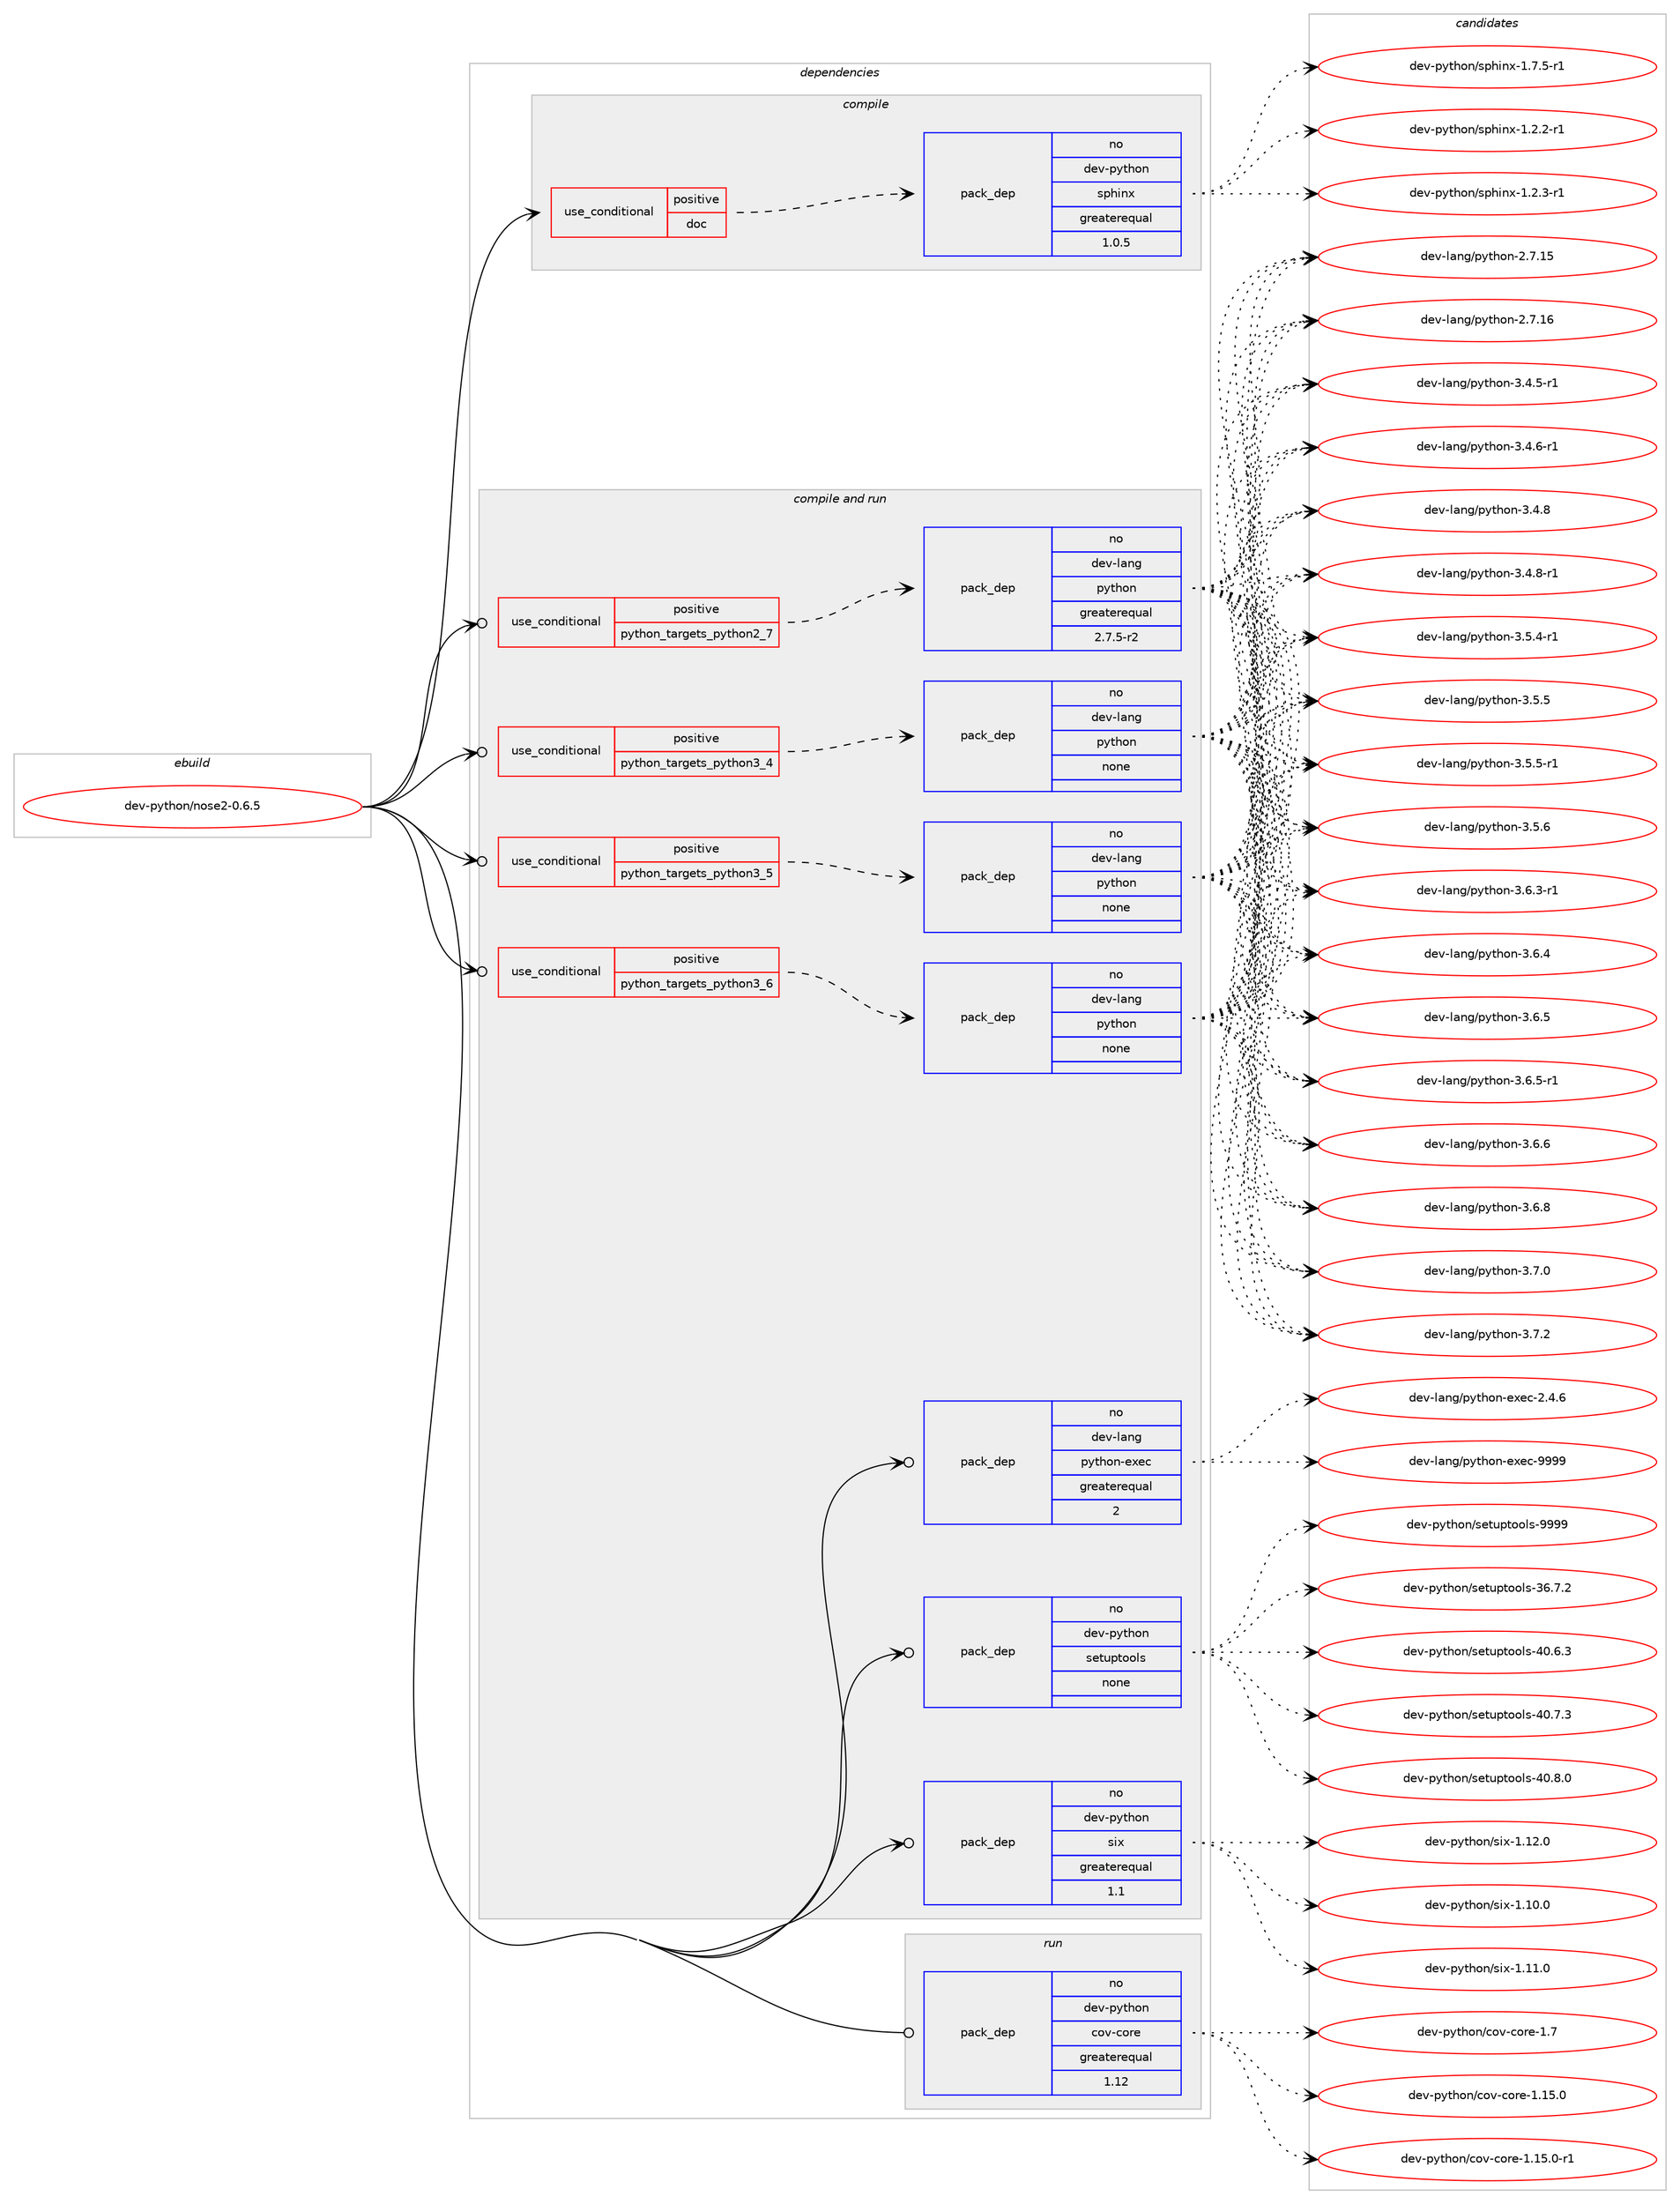 digraph prolog {

# *************
# Graph options
# *************

newrank=true;
concentrate=true;
compound=true;
graph [rankdir=LR,fontname=Helvetica,fontsize=10,ranksep=1.5];#, ranksep=2.5, nodesep=0.2];
edge  [arrowhead=vee];
node  [fontname=Helvetica,fontsize=10];

# **********
# The ebuild
# **********

subgraph cluster_leftcol {
color=gray;
rank=same;
label=<<i>ebuild</i>>;
id [label="dev-python/nose2-0.6.5", color=red, width=4, href="../dev-python/nose2-0.6.5.svg"];
}

# ****************
# The dependencies
# ****************

subgraph cluster_midcol {
color=gray;
label=<<i>dependencies</i>>;
subgraph cluster_compile {
fillcolor="#eeeeee";
style=filled;
label=<<i>compile</i>>;
subgraph cond378222 {
dependency1421028 [label=<<TABLE BORDER="0" CELLBORDER="1" CELLSPACING="0" CELLPADDING="4"><TR><TD ROWSPAN="3" CELLPADDING="10">use_conditional</TD></TR><TR><TD>positive</TD></TR><TR><TD>doc</TD></TR></TABLE>>, shape=none, color=red];
subgraph pack1019529 {
dependency1421029 [label=<<TABLE BORDER="0" CELLBORDER="1" CELLSPACING="0" CELLPADDING="4" WIDTH="220"><TR><TD ROWSPAN="6" CELLPADDING="30">pack_dep</TD></TR><TR><TD WIDTH="110">no</TD></TR><TR><TD>dev-python</TD></TR><TR><TD>sphinx</TD></TR><TR><TD>greaterequal</TD></TR><TR><TD>1.0.5</TD></TR></TABLE>>, shape=none, color=blue];
}
dependency1421028:e -> dependency1421029:w [weight=20,style="dashed",arrowhead="vee"];
}
id:e -> dependency1421028:w [weight=20,style="solid",arrowhead="vee"];
}
subgraph cluster_compileandrun {
fillcolor="#eeeeee";
style=filled;
label=<<i>compile and run</i>>;
subgraph cond378223 {
dependency1421030 [label=<<TABLE BORDER="0" CELLBORDER="1" CELLSPACING="0" CELLPADDING="4"><TR><TD ROWSPAN="3" CELLPADDING="10">use_conditional</TD></TR><TR><TD>positive</TD></TR><TR><TD>python_targets_python2_7</TD></TR></TABLE>>, shape=none, color=red];
subgraph pack1019530 {
dependency1421031 [label=<<TABLE BORDER="0" CELLBORDER="1" CELLSPACING="0" CELLPADDING="4" WIDTH="220"><TR><TD ROWSPAN="6" CELLPADDING="30">pack_dep</TD></TR><TR><TD WIDTH="110">no</TD></TR><TR><TD>dev-lang</TD></TR><TR><TD>python</TD></TR><TR><TD>greaterequal</TD></TR><TR><TD>2.7.5-r2</TD></TR></TABLE>>, shape=none, color=blue];
}
dependency1421030:e -> dependency1421031:w [weight=20,style="dashed",arrowhead="vee"];
}
id:e -> dependency1421030:w [weight=20,style="solid",arrowhead="odotvee"];
subgraph cond378224 {
dependency1421032 [label=<<TABLE BORDER="0" CELLBORDER="1" CELLSPACING="0" CELLPADDING="4"><TR><TD ROWSPAN="3" CELLPADDING="10">use_conditional</TD></TR><TR><TD>positive</TD></TR><TR><TD>python_targets_python3_4</TD></TR></TABLE>>, shape=none, color=red];
subgraph pack1019531 {
dependency1421033 [label=<<TABLE BORDER="0" CELLBORDER="1" CELLSPACING="0" CELLPADDING="4" WIDTH="220"><TR><TD ROWSPAN="6" CELLPADDING="30">pack_dep</TD></TR><TR><TD WIDTH="110">no</TD></TR><TR><TD>dev-lang</TD></TR><TR><TD>python</TD></TR><TR><TD>none</TD></TR><TR><TD></TD></TR></TABLE>>, shape=none, color=blue];
}
dependency1421032:e -> dependency1421033:w [weight=20,style="dashed",arrowhead="vee"];
}
id:e -> dependency1421032:w [weight=20,style="solid",arrowhead="odotvee"];
subgraph cond378225 {
dependency1421034 [label=<<TABLE BORDER="0" CELLBORDER="1" CELLSPACING="0" CELLPADDING="4"><TR><TD ROWSPAN="3" CELLPADDING="10">use_conditional</TD></TR><TR><TD>positive</TD></TR><TR><TD>python_targets_python3_5</TD></TR></TABLE>>, shape=none, color=red];
subgraph pack1019532 {
dependency1421035 [label=<<TABLE BORDER="0" CELLBORDER="1" CELLSPACING="0" CELLPADDING="4" WIDTH="220"><TR><TD ROWSPAN="6" CELLPADDING="30">pack_dep</TD></TR><TR><TD WIDTH="110">no</TD></TR><TR><TD>dev-lang</TD></TR><TR><TD>python</TD></TR><TR><TD>none</TD></TR><TR><TD></TD></TR></TABLE>>, shape=none, color=blue];
}
dependency1421034:e -> dependency1421035:w [weight=20,style="dashed",arrowhead="vee"];
}
id:e -> dependency1421034:w [weight=20,style="solid",arrowhead="odotvee"];
subgraph cond378226 {
dependency1421036 [label=<<TABLE BORDER="0" CELLBORDER="1" CELLSPACING="0" CELLPADDING="4"><TR><TD ROWSPAN="3" CELLPADDING="10">use_conditional</TD></TR><TR><TD>positive</TD></TR><TR><TD>python_targets_python3_6</TD></TR></TABLE>>, shape=none, color=red];
subgraph pack1019533 {
dependency1421037 [label=<<TABLE BORDER="0" CELLBORDER="1" CELLSPACING="0" CELLPADDING="4" WIDTH="220"><TR><TD ROWSPAN="6" CELLPADDING="30">pack_dep</TD></TR><TR><TD WIDTH="110">no</TD></TR><TR><TD>dev-lang</TD></TR><TR><TD>python</TD></TR><TR><TD>none</TD></TR><TR><TD></TD></TR></TABLE>>, shape=none, color=blue];
}
dependency1421036:e -> dependency1421037:w [weight=20,style="dashed",arrowhead="vee"];
}
id:e -> dependency1421036:w [weight=20,style="solid",arrowhead="odotvee"];
subgraph pack1019534 {
dependency1421038 [label=<<TABLE BORDER="0" CELLBORDER="1" CELLSPACING="0" CELLPADDING="4" WIDTH="220"><TR><TD ROWSPAN="6" CELLPADDING="30">pack_dep</TD></TR><TR><TD WIDTH="110">no</TD></TR><TR><TD>dev-lang</TD></TR><TR><TD>python-exec</TD></TR><TR><TD>greaterequal</TD></TR><TR><TD>2</TD></TR></TABLE>>, shape=none, color=blue];
}
id:e -> dependency1421038:w [weight=20,style="solid",arrowhead="odotvee"];
subgraph pack1019535 {
dependency1421039 [label=<<TABLE BORDER="0" CELLBORDER="1" CELLSPACING="0" CELLPADDING="4" WIDTH="220"><TR><TD ROWSPAN="6" CELLPADDING="30">pack_dep</TD></TR><TR><TD WIDTH="110">no</TD></TR><TR><TD>dev-python</TD></TR><TR><TD>setuptools</TD></TR><TR><TD>none</TD></TR><TR><TD></TD></TR></TABLE>>, shape=none, color=blue];
}
id:e -> dependency1421039:w [weight=20,style="solid",arrowhead="odotvee"];
subgraph pack1019536 {
dependency1421040 [label=<<TABLE BORDER="0" CELLBORDER="1" CELLSPACING="0" CELLPADDING="4" WIDTH="220"><TR><TD ROWSPAN="6" CELLPADDING="30">pack_dep</TD></TR><TR><TD WIDTH="110">no</TD></TR><TR><TD>dev-python</TD></TR><TR><TD>six</TD></TR><TR><TD>greaterequal</TD></TR><TR><TD>1.1</TD></TR></TABLE>>, shape=none, color=blue];
}
id:e -> dependency1421040:w [weight=20,style="solid",arrowhead="odotvee"];
}
subgraph cluster_run {
fillcolor="#eeeeee";
style=filled;
label=<<i>run</i>>;
subgraph pack1019537 {
dependency1421041 [label=<<TABLE BORDER="0" CELLBORDER="1" CELLSPACING="0" CELLPADDING="4" WIDTH="220"><TR><TD ROWSPAN="6" CELLPADDING="30">pack_dep</TD></TR><TR><TD WIDTH="110">no</TD></TR><TR><TD>dev-python</TD></TR><TR><TD>cov-core</TD></TR><TR><TD>greaterequal</TD></TR><TR><TD>1.12</TD></TR></TABLE>>, shape=none, color=blue];
}
id:e -> dependency1421041:w [weight=20,style="solid",arrowhead="odot"];
}
}

# **************
# The candidates
# **************

subgraph cluster_choices {
rank=same;
color=gray;
label=<<i>candidates</i>>;

subgraph choice1019529 {
color=black;
nodesep=1;
choice10010111845112121116104111110471151121041051101204549465046504511449 [label="dev-python/sphinx-1.2.2-r1", color=red, width=4,href="../dev-python/sphinx-1.2.2-r1.svg"];
choice10010111845112121116104111110471151121041051101204549465046514511449 [label="dev-python/sphinx-1.2.3-r1", color=red, width=4,href="../dev-python/sphinx-1.2.3-r1.svg"];
choice10010111845112121116104111110471151121041051101204549465546534511449 [label="dev-python/sphinx-1.7.5-r1", color=red, width=4,href="../dev-python/sphinx-1.7.5-r1.svg"];
dependency1421029:e -> choice10010111845112121116104111110471151121041051101204549465046504511449:w [style=dotted,weight="100"];
dependency1421029:e -> choice10010111845112121116104111110471151121041051101204549465046514511449:w [style=dotted,weight="100"];
dependency1421029:e -> choice10010111845112121116104111110471151121041051101204549465546534511449:w [style=dotted,weight="100"];
}
subgraph choice1019530 {
color=black;
nodesep=1;
choice10010111845108971101034711212111610411111045504655464953 [label="dev-lang/python-2.7.15", color=red, width=4,href="../dev-lang/python-2.7.15.svg"];
choice10010111845108971101034711212111610411111045504655464954 [label="dev-lang/python-2.7.16", color=red, width=4,href="../dev-lang/python-2.7.16.svg"];
choice1001011184510897110103471121211161041111104551465246534511449 [label="dev-lang/python-3.4.5-r1", color=red, width=4,href="../dev-lang/python-3.4.5-r1.svg"];
choice1001011184510897110103471121211161041111104551465246544511449 [label="dev-lang/python-3.4.6-r1", color=red, width=4,href="../dev-lang/python-3.4.6-r1.svg"];
choice100101118451089711010347112121116104111110455146524656 [label="dev-lang/python-3.4.8", color=red, width=4,href="../dev-lang/python-3.4.8.svg"];
choice1001011184510897110103471121211161041111104551465246564511449 [label="dev-lang/python-3.4.8-r1", color=red, width=4,href="../dev-lang/python-3.4.8-r1.svg"];
choice1001011184510897110103471121211161041111104551465346524511449 [label="dev-lang/python-3.5.4-r1", color=red, width=4,href="../dev-lang/python-3.5.4-r1.svg"];
choice100101118451089711010347112121116104111110455146534653 [label="dev-lang/python-3.5.5", color=red, width=4,href="../dev-lang/python-3.5.5.svg"];
choice1001011184510897110103471121211161041111104551465346534511449 [label="dev-lang/python-3.5.5-r1", color=red, width=4,href="../dev-lang/python-3.5.5-r1.svg"];
choice100101118451089711010347112121116104111110455146534654 [label="dev-lang/python-3.5.6", color=red, width=4,href="../dev-lang/python-3.5.6.svg"];
choice1001011184510897110103471121211161041111104551465446514511449 [label="dev-lang/python-3.6.3-r1", color=red, width=4,href="../dev-lang/python-3.6.3-r1.svg"];
choice100101118451089711010347112121116104111110455146544652 [label="dev-lang/python-3.6.4", color=red, width=4,href="../dev-lang/python-3.6.4.svg"];
choice100101118451089711010347112121116104111110455146544653 [label="dev-lang/python-3.6.5", color=red, width=4,href="../dev-lang/python-3.6.5.svg"];
choice1001011184510897110103471121211161041111104551465446534511449 [label="dev-lang/python-3.6.5-r1", color=red, width=4,href="../dev-lang/python-3.6.5-r1.svg"];
choice100101118451089711010347112121116104111110455146544654 [label="dev-lang/python-3.6.6", color=red, width=4,href="../dev-lang/python-3.6.6.svg"];
choice100101118451089711010347112121116104111110455146544656 [label="dev-lang/python-3.6.8", color=red, width=4,href="../dev-lang/python-3.6.8.svg"];
choice100101118451089711010347112121116104111110455146554648 [label="dev-lang/python-3.7.0", color=red, width=4,href="../dev-lang/python-3.7.0.svg"];
choice100101118451089711010347112121116104111110455146554650 [label="dev-lang/python-3.7.2", color=red, width=4,href="../dev-lang/python-3.7.2.svg"];
dependency1421031:e -> choice10010111845108971101034711212111610411111045504655464953:w [style=dotted,weight="100"];
dependency1421031:e -> choice10010111845108971101034711212111610411111045504655464954:w [style=dotted,weight="100"];
dependency1421031:e -> choice1001011184510897110103471121211161041111104551465246534511449:w [style=dotted,weight="100"];
dependency1421031:e -> choice1001011184510897110103471121211161041111104551465246544511449:w [style=dotted,weight="100"];
dependency1421031:e -> choice100101118451089711010347112121116104111110455146524656:w [style=dotted,weight="100"];
dependency1421031:e -> choice1001011184510897110103471121211161041111104551465246564511449:w [style=dotted,weight="100"];
dependency1421031:e -> choice1001011184510897110103471121211161041111104551465346524511449:w [style=dotted,weight="100"];
dependency1421031:e -> choice100101118451089711010347112121116104111110455146534653:w [style=dotted,weight="100"];
dependency1421031:e -> choice1001011184510897110103471121211161041111104551465346534511449:w [style=dotted,weight="100"];
dependency1421031:e -> choice100101118451089711010347112121116104111110455146534654:w [style=dotted,weight="100"];
dependency1421031:e -> choice1001011184510897110103471121211161041111104551465446514511449:w [style=dotted,weight="100"];
dependency1421031:e -> choice100101118451089711010347112121116104111110455146544652:w [style=dotted,weight="100"];
dependency1421031:e -> choice100101118451089711010347112121116104111110455146544653:w [style=dotted,weight="100"];
dependency1421031:e -> choice1001011184510897110103471121211161041111104551465446534511449:w [style=dotted,weight="100"];
dependency1421031:e -> choice100101118451089711010347112121116104111110455146544654:w [style=dotted,weight="100"];
dependency1421031:e -> choice100101118451089711010347112121116104111110455146544656:w [style=dotted,weight="100"];
dependency1421031:e -> choice100101118451089711010347112121116104111110455146554648:w [style=dotted,weight="100"];
dependency1421031:e -> choice100101118451089711010347112121116104111110455146554650:w [style=dotted,weight="100"];
}
subgraph choice1019531 {
color=black;
nodesep=1;
choice10010111845108971101034711212111610411111045504655464953 [label="dev-lang/python-2.7.15", color=red, width=4,href="../dev-lang/python-2.7.15.svg"];
choice10010111845108971101034711212111610411111045504655464954 [label="dev-lang/python-2.7.16", color=red, width=4,href="../dev-lang/python-2.7.16.svg"];
choice1001011184510897110103471121211161041111104551465246534511449 [label="dev-lang/python-3.4.5-r1", color=red, width=4,href="../dev-lang/python-3.4.5-r1.svg"];
choice1001011184510897110103471121211161041111104551465246544511449 [label="dev-lang/python-3.4.6-r1", color=red, width=4,href="../dev-lang/python-3.4.6-r1.svg"];
choice100101118451089711010347112121116104111110455146524656 [label="dev-lang/python-3.4.8", color=red, width=4,href="../dev-lang/python-3.4.8.svg"];
choice1001011184510897110103471121211161041111104551465246564511449 [label="dev-lang/python-3.4.8-r1", color=red, width=4,href="../dev-lang/python-3.4.8-r1.svg"];
choice1001011184510897110103471121211161041111104551465346524511449 [label="dev-lang/python-3.5.4-r1", color=red, width=4,href="../dev-lang/python-3.5.4-r1.svg"];
choice100101118451089711010347112121116104111110455146534653 [label="dev-lang/python-3.5.5", color=red, width=4,href="../dev-lang/python-3.5.5.svg"];
choice1001011184510897110103471121211161041111104551465346534511449 [label="dev-lang/python-3.5.5-r1", color=red, width=4,href="../dev-lang/python-3.5.5-r1.svg"];
choice100101118451089711010347112121116104111110455146534654 [label="dev-lang/python-3.5.6", color=red, width=4,href="../dev-lang/python-3.5.6.svg"];
choice1001011184510897110103471121211161041111104551465446514511449 [label="dev-lang/python-3.6.3-r1", color=red, width=4,href="../dev-lang/python-3.6.3-r1.svg"];
choice100101118451089711010347112121116104111110455146544652 [label="dev-lang/python-3.6.4", color=red, width=4,href="../dev-lang/python-3.6.4.svg"];
choice100101118451089711010347112121116104111110455146544653 [label="dev-lang/python-3.6.5", color=red, width=4,href="../dev-lang/python-3.6.5.svg"];
choice1001011184510897110103471121211161041111104551465446534511449 [label="dev-lang/python-3.6.5-r1", color=red, width=4,href="../dev-lang/python-3.6.5-r1.svg"];
choice100101118451089711010347112121116104111110455146544654 [label="dev-lang/python-3.6.6", color=red, width=4,href="../dev-lang/python-3.6.6.svg"];
choice100101118451089711010347112121116104111110455146544656 [label="dev-lang/python-3.6.8", color=red, width=4,href="../dev-lang/python-3.6.8.svg"];
choice100101118451089711010347112121116104111110455146554648 [label="dev-lang/python-3.7.0", color=red, width=4,href="../dev-lang/python-3.7.0.svg"];
choice100101118451089711010347112121116104111110455146554650 [label="dev-lang/python-3.7.2", color=red, width=4,href="../dev-lang/python-3.7.2.svg"];
dependency1421033:e -> choice10010111845108971101034711212111610411111045504655464953:w [style=dotted,weight="100"];
dependency1421033:e -> choice10010111845108971101034711212111610411111045504655464954:w [style=dotted,weight="100"];
dependency1421033:e -> choice1001011184510897110103471121211161041111104551465246534511449:w [style=dotted,weight="100"];
dependency1421033:e -> choice1001011184510897110103471121211161041111104551465246544511449:w [style=dotted,weight="100"];
dependency1421033:e -> choice100101118451089711010347112121116104111110455146524656:w [style=dotted,weight="100"];
dependency1421033:e -> choice1001011184510897110103471121211161041111104551465246564511449:w [style=dotted,weight="100"];
dependency1421033:e -> choice1001011184510897110103471121211161041111104551465346524511449:w [style=dotted,weight="100"];
dependency1421033:e -> choice100101118451089711010347112121116104111110455146534653:w [style=dotted,weight="100"];
dependency1421033:e -> choice1001011184510897110103471121211161041111104551465346534511449:w [style=dotted,weight="100"];
dependency1421033:e -> choice100101118451089711010347112121116104111110455146534654:w [style=dotted,weight="100"];
dependency1421033:e -> choice1001011184510897110103471121211161041111104551465446514511449:w [style=dotted,weight="100"];
dependency1421033:e -> choice100101118451089711010347112121116104111110455146544652:w [style=dotted,weight="100"];
dependency1421033:e -> choice100101118451089711010347112121116104111110455146544653:w [style=dotted,weight="100"];
dependency1421033:e -> choice1001011184510897110103471121211161041111104551465446534511449:w [style=dotted,weight="100"];
dependency1421033:e -> choice100101118451089711010347112121116104111110455146544654:w [style=dotted,weight="100"];
dependency1421033:e -> choice100101118451089711010347112121116104111110455146544656:w [style=dotted,weight="100"];
dependency1421033:e -> choice100101118451089711010347112121116104111110455146554648:w [style=dotted,weight="100"];
dependency1421033:e -> choice100101118451089711010347112121116104111110455146554650:w [style=dotted,weight="100"];
}
subgraph choice1019532 {
color=black;
nodesep=1;
choice10010111845108971101034711212111610411111045504655464953 [label="dev-lang/python-2.7.15", color=red, width=4,href="../dev-lang/python-2.7.15.svg"];
choice10010111845108971101034711212111610411111045504655464954 [label="dev-lang/python-2.7.16", color=red, width=4,href="../dev-lang/python-2.7.16.svg"];
choice1001011184510897110103471121211161041111104551465246534511449 [label="dev-lang/python-3.4.5-r1", color=red, width=4,href="../dev-lang/python-3.4.5-r1.svg"];
choice1001011184510897110103471121211161041111104551465246544511449 [label="dev-lang/python-3.4.6-r1", color=red, width=4,href="../dev-lang/python-3.4.6-r1.svg"];
choice100101118451089711010347112121116104111110455146524656 [label="dev-lang/python-3.4.8", color=red, width=4,href="../dev-lang/python-3.4.8.svg"];
choice1001011184510897110103471121211161041111104551465246564511449 [label="dev-lang/python-3.4.8-r1", color=red, width=4,href="../dev-lang/python-3.4.8-r1.svg"];
choice1001011184510897110103471121211161041111104551465346524511449 [label="dev-lang/python-3.5.4-r1", color=red, width=4,href="../dev-lang/python-3.5.4-r1.svg"];
choice100101118451089711010347112121116104111110455146534653 [label="dev-lang/python-3.5.5", color=red, width=4,href="../dev-lang/python-3.5.5.svg"];
choice1001011184510897110103471121211161041111104551465346534511449 [label="dev-lang/python-3.5.5-r1", color=red, width=4,href="../dev-lang/python-3.5.5-r1.svg"];
choice100101118451089711010347112121116104111110455146534654 [label="dev-lang/python-3.5.6", color=red, width=4,href="../dev-lang/python-3.5.6.svg"];
choice1001011184510897110103471121211161041111104551465446514511449 [label="dev-lang/python-3.6.3-r1", color=red, width=4,href="../dev-lang/python-3.6.3-r1.svg"];
choice100101118451089711010347112121116104111110455146544652 [label="dev-lang/python-3.6.4", color=red, width=4,href="../dev-lang/python-3.6.4.svg"];
choice100101118451089711010347112121116104111110455146544653 [label="dev-lang/python-3.6.5", color=red, width=4,href="../dev-lang/python-3.6.5.svg"];
choice1001011184510897110103471121211161041111104551465446534511449 [label="dev-lang/python-3.6.5-r1", color=red, width=4,href="../dev-lang/python-3.6.5-r1.svg"];
choice100101118451089711010347112121116104111110455146544654 [label="dev-lang/python-3.6.6", color=red, width=4,href="../dev-lang/python-3.6.6.svg"];
choice100101118451089711010347112121116104111110455146544656 [label="dev-lang/python-3.6.8", color=red, width=4,href="../dev-lang/python-3.6.8.svg"];
choice100101118451089711010347112121116104111110455146554648 [label="dev-lang/python-3.7.0", color=red, width=4,href="../dev-lang/python-3.7.0.svg"];
choice100101118451089711010347112121116104111110455146554650 [label="dev-lang/python-3.7.2", color=red, width=4,href="../dev-lang/python-3.7.2.svg"];
dependency1421035:e -> choice10010111845108971101034711212111610411111045504655464953:w [style=dotted,weight="100"];
dependency1421035:e -> choice10010111845108971101034711212111610411111045504655464954:w [style=dotted,weight="100"];
dependency1421035:e -> choice1001011184510897110103471121211161041111104551465246534511449:w [style=dotted,weight="100"];
dependency1421035:e -> choice1001011184510897110103471121211161041111104551465246544511449:w [style=dotted,weight="100"];
dependency1421035:e -> choice100101118451089711010347112121116104111110455146524656:w [style=dotted,weight="100"];
dependency1421035:e -> choice1001011184510897110103471121211161041111104551465246564511449:w [style=dotted,weight="100"];
dependency1421035:e -> choice1001011184510897110103471121211161041111104551465346524511449:w [style=dotted,weight="100"];
dependency1421035:e -> choice100101118451089711010347112121116104111110455146534653:w [style=dotted,weight="100"];
dependency1421035:e -> choice1001011184510897110103471121211161041111104551465346534511449:w [style=dotted,weight="100"];
dependency1421035:e -> choice100101118451089711010347112121116104111110455146534654:w [style=dotted,weight="100"];
dependency1421035:e -> choice1001011184510897110103471121211161041111104551465446514511449:w [style=dotted,weight="100"];
dependency1421035:e -> choice100101118451089711010347112121116104111110455146544652:w [style=dotted,weight="100"];
dependency1421035:e -> choice100101118451089711010347112121116104111110455146544653:w [style=dotted,weight="100"];
dependency1421035:e -> choice1001011184510897110103471121211161041111104551465446534511449:w [style=dotted,weight="100"];
dependency1421035:e -> choice100101118451089711010347112121116104111110455146544654:w [style=dotted,weight="100"];
dependency1421035:e -> choice100101118451089711010347112121116104111110455146544656:w [style=dotted,weight="100"];
dependency1421035:e -> choice100101118451089711010347112121116104111110455146554648:w [style=dotted,weight="100"];
dependency1421035:e -> choice100101118451089711010347112121116104111110455146554650:w [style=dotted,weight="100"];
}
subgraph choice1019533 {
color=black;
nodesep=1;
choice10010111845108971101034711212111610411111045504655464953 [label="dev-lang/python-2.7.15", color=red, width=4,href="../dev-lang/python-2.7.15.svg"];
choice10010111845108971101034711212111610411111045504655464954 [label="dev-lang/python-2.7.16", color=red, width=4,href="../dev-lang/python-2.7.16.svg"];
choice1001011184510897110103471121211161041111104551465246534511449 [label="dev-lang/python-3.4.5-r1", color=red, width=4,href="../dev-lang/python-3.4.5-r1.svg"];
choice1001011184510897110103471121211161041111104551465246544511449 [label="dev-lang/python-3.4.6-r1", color=red, width=4,href="../dev-lang/python-3.4.6-r1.svg"];
choice100101118451089711010347112121116104111110455146524656 [label="dev-lang/python-3.4.8", color=red, width=4,href="../dev-lang/python-3.4.8.svg"];
choice1001011184510897110103471121211161041111104551465246564511449 [label="dev-lang/python-3.4.8-r1", color=red, width=4,href="../dev-lang/python-3.4.8-r1.svg"];
choice1001011184510897110103471121211161041111104551465346524511449 [label="dev-lang/python-3.5.4-r1", color=red, width=4,href="../dev-lang/python-3.5.4-r1.svg"];
choice100101118451089711010347112121116104111110455146534653 [label="dev-lang/python-3.5.5", color=red, width=4,href="../dev-lang/python-3.5.5.svg"];
choice1001011184510897110103471121211161041111104551465346534511449 [label="dev-lang/python-3.5.5-r1", color=red, width=4,href="../dev-lang/python-3.5.5-r1.svg"];
choice100101118451089711010347112121116104111110455146534654 [label="dev-lang/python-3.5.6", color=red, width=4,href="../dev-lang/python-3.5.6.svg"];
choice1001011184510897110103471121211161041111104551465446514511449 [label="dev-lang/python-3.6.3-r1", color=red, width=4,href="../dev-lang/python-3.6.3-r1.svg"];
choice100101118451089711010347112121116104111110455146544652 [label="dev-lang/python-3.6.4", color=red, width=4,href="../dev-lang/python-3.6.4.svg"];
choice100101118451089711010347112121116104111110455146544653 [label="dev-lang/python-3.6.5", color=red, width=4,href="../dev-lang/python-3.6.5.svg"];
choice1001011184510897110103471121211161041111104551465446534511449 [label="dev-lang/python-3.6.5-r1", color=red, width=4,href="../dev-lang/python-3.6.5-r1.svg"];
choice100101118451089711010347112121116104111110455146544654 [label="dev-lang/python-3.6.6", color=red, width=4,href="../dev-lang/python-3.6.6.svg"];
choice100101118451089711010347112121116104111110455146544656 [label="dev-lang/python-3.6.8", color=red, width=4,href="../dev-lang/python-3.6.8.svg"];
choice100101118451089711010347112121116104111110455146554648 [label="dev-lang/python-3.7.0", color=red, width=4,href="../dev-lang/python-3.7.0.svg"];
choice100101118451089711010347112121116104111110455146554650 [label="dev-lang/python-3.7.2", color=red, width=4,href="../dev-lang/python-3.7.2.svg"];
dependency1421037:e -> choice10010111845108971101034711212111610411111045504655464953:w [style=dotted,weight="100"];
dependency1421037:e -> choice10010111845108971101034711212111610411111045504655464954:w [style=dotted,weight="100"];
dependency1421037:e -> choice1001011184510897110103471121211161041111104551465246534511449:w [style=dotted,weight="100"];
dependency1421037:e -> choice1001011184510897110103471121211161041111104551465246544511449:w [style=dotted,weight="100"];
dependency1421037:e -> choice100101118451089711010347112121116104111110455146524656:w [style=dotted,weight="100"];
dependency1421037:e -> choice1001011184510897110103471121211161041111104551465246564511449:w [style=dotted,weight="100"];
dependency1421037:e -> choice1001011184510897110103471121211161041111104551465346524511449:w [style=dotted,weight="100"];
dependency1421037:e -> choice100101118451089711010347112121116104111110455146534653:w [style=dotted,weight="100"];
dependency1421037:e -> choice1001011184510897110103471121211161041111104551465346534511449:w [style=dotted,weight="100"];
dependency1421037:e -> choice100101118451089711010347112121116104111110455146534654:w [style=dotted,weight="100"];
dependency1421037:e -> choice1001011184510897110103471121211161041111104551465446514511449:w [style=dotted,weight="100"];
dependency1421037:e -> choice100101118451089711010347112121116104111110455146544652:w [style=dotted,weight="100"];
dependency1421037:e -> choice100101118451089711010347112121116104111110455146544653:w [style=dotted,weight="100"];
dependency1421037:e -> choice1001011184510897110103471121211161041111104551465446534511449:w [style=dotted,weight="100"];
dependency1421037:e -> choice100101118451089711010347112121116104111110455146544654:w [style=dotted,weight="100"];
dependency1421037:e -> choice100101118451089711010347112121116104111110455146544656:w [style=dotted,weight="100"];
dependency1421037:e -> choice100101118451089711010347112121116104111110455146554648:w [style=dotted,weight="100"];
dependency1421037:e -> choice100101118451089711010347112121116104111110455146554650:w [style=dotted,weight="100"];
}
subgraph choice1019534 {
color=black;
nodesep=1;
choice1001011184510897110103471121211161041111104510112010199455046524654 [label="dev-lang/python-exec-2.4.6", color=red, width=4,href="../dev-lang/python-exec-2.4.6.svg"];
choice10010111845108971101034711212111610411111045101120101994557575757 [label="dev-lang/python-exec-9999", color=red, width=4,href="../dev-lang/python-exec-9999.svg"];
dependency1421038:e -> choice1001011184510897110103471121211161041111104510112010199455046524654:w [style=dotted,weight="100"];
dependency1421038:e -> choice10010111845108971101034711212111610411111045101120101994557575757:w [style=dotted,weight="100"];
}
subgraph choice1019535 {
color=black;
nodesep=1;
choice100101118451121211161041111104711510111611711211611111110811545515446554650 [label="dev-python/setuptools-36.7.2", color=red, width=4,href="../dev-python/setuptools-36.7.2.svg"];
choice100101118451121211161041111104711510111611711211611111110811545524846544651 [label="dev-python/setuptools-40.6.3", color=red, width=4,href="../dev-python/setuptools-40.6.3.svg"];
choice100101118451121211161041111104711510111611711211611111110811545524846554651 [label="dev-python/setuptools-40.7.3", color=red, width=4,href="../dev-python/setuptools-40.7.3.svg"];
choice100101118451121211161041111104711510111611711211611111110811545524846564648 [label="dev-python/setuptools-40.8.0", color=red, width=4,href="../dev-python/setuptools-40.8.0.svg"];
choice10010111845112121116104111110471151011161171121161111111081154557575757 [label="dev-python/setuptools-9999", color=red, width=4,href="../dev-python/setuptools-9999.svg"];
dependency1421039:e -> choice100101118451121211161041111104711510111611711211611111110811545515446554650:w [style=dotted,weight="100"];
dependency1421039:e -> choice100101118451121211161041111104711510111611711211611111110811545524846544651:w [style=dotted,weight="100"];
dependency1421039:e -> choice100101118451121211161041111104711510111611711211611111110811545524846554651:w [style=dotted,weight="100"];
dependency1421039:e -> choice100101118451121211161041111104711510111611711211611111110811545524846564648:w [style=dotted,weight="100"];
dependency1421039:e -> choice10010111845112121116104111110471151011161171121161111111081154557575757:w [style=dotted,weight="100"];
}
subgraph choice1019536 {
color=black;
nodesep=1;
choice100101118451121211161041111104711510512045494649484648 [label="dev-python/six-1.10.0", color=red, width=4,href="../dev-python/six-1.10.0.svg"];
choice100101118451121211161041111104711510512045494649494648 [label="dev-python/six-1.11.0", color=red, width=4,href="../dev-python/six-1.11.0.svg"];
choice100101118451121211161041111104711510512045494649504648 [label="dev-python/six-1.12.0", color=red, width=4,href="../dev-python/six-1.12.0.svg"];
dependency1421040:e -> choice100101118451121211161041111104711510512045494649484648:w [style=dotted,weight="100"];
dependency1421040:e -> choice100101118451121211161041111104711510512045494649494648:w [style=dotted,weight="100"];
dependency1421040:e -> choice100101118451121211161041111104711510512045494649504648:w [style=dotted,weight="100"];
}
subgraph choice1019537 {
color=black;
nodesep=1;
choice100101118451121211161041111104799111118459911111410145494649534648 [label="dev-python/cov-core-1.15.0", color=red, width=4,href="../dev-python/cov-core-1.15.0.svg"];
choice1001011184511212111610411111047991111184599111114101454946495346484511449 [label="dev-python/cov-core-1.15.0-r1", color=red, width=4,href="../dev-python/cov-core-1.15.0-r1.svg"];
choice100101118451121211161041111104799111118459911111410145494655 [label="dev-python/cov-core-1.7", color=red, width=4,href="../dev-python/cov-core-1.7.svg"];
dependency1421041:e -> choice100101118451121211161041111104799111118459911111410145494649534648:w [style=dotted,weight="100"];
dependency1421041:e -> choice1001011184511212111610411111047991111184599111114101454946495346484511449:w [style=dotted,weight="100"];
dependency1421041:e -> choice100101118451121211161041111104799111118459911111410145494655:w [style=dotted,weight="100"];
}
}

}
